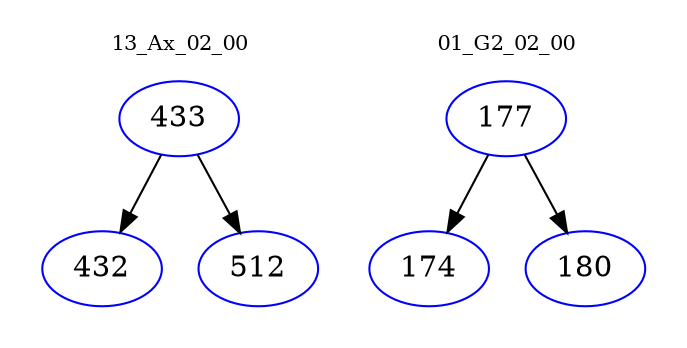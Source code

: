 digraph{
subgraph cluster_0 {
color = white
label = "13_Ax_02_00";
fontsize=10;
T0_433 [label="433", color="blue"]
T0_433 -> T0_432 [color="black"]
T0_432 [label="432", color="blue"]
T0_433 -> T0_512 [color="black"]
T0_512 [label="512", color="blue"]
}
subgraph cluster_1 {
color = white
label = "01_G2_02_00";
fontsize=10;
T1_177 [label="177", color="blue"]
T1_177 -> T1_174 [color="black"]
T1_174 [label="174", color="blue"]
T1_177 -> T1_180 [color="black"]
T1_180 [label="180", color="blue"]
}
}
